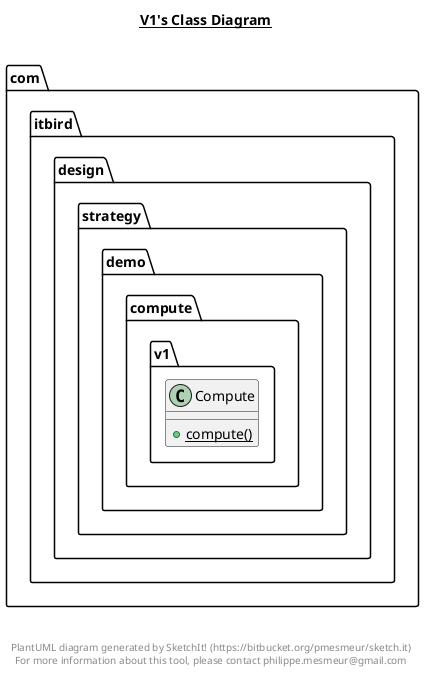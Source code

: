 @startuml

title __V1's Class Diagram__\n

  namespace com.itbird.design {
    namespace strategy {
      namespace demo.compute.v1 {
        class com.itbird.design.strategy.demo.compute.v1.Compute {
            {static} + compute()
        }
      }
    }
  }
  



right footer


PlantUML diagram generated by SketchIt! (https://bitbucket.org/pmesmeur/sketch.it)
For more information about this tool, please contact philippe.mesmeur@gmail.com
endfooter

@enduml
